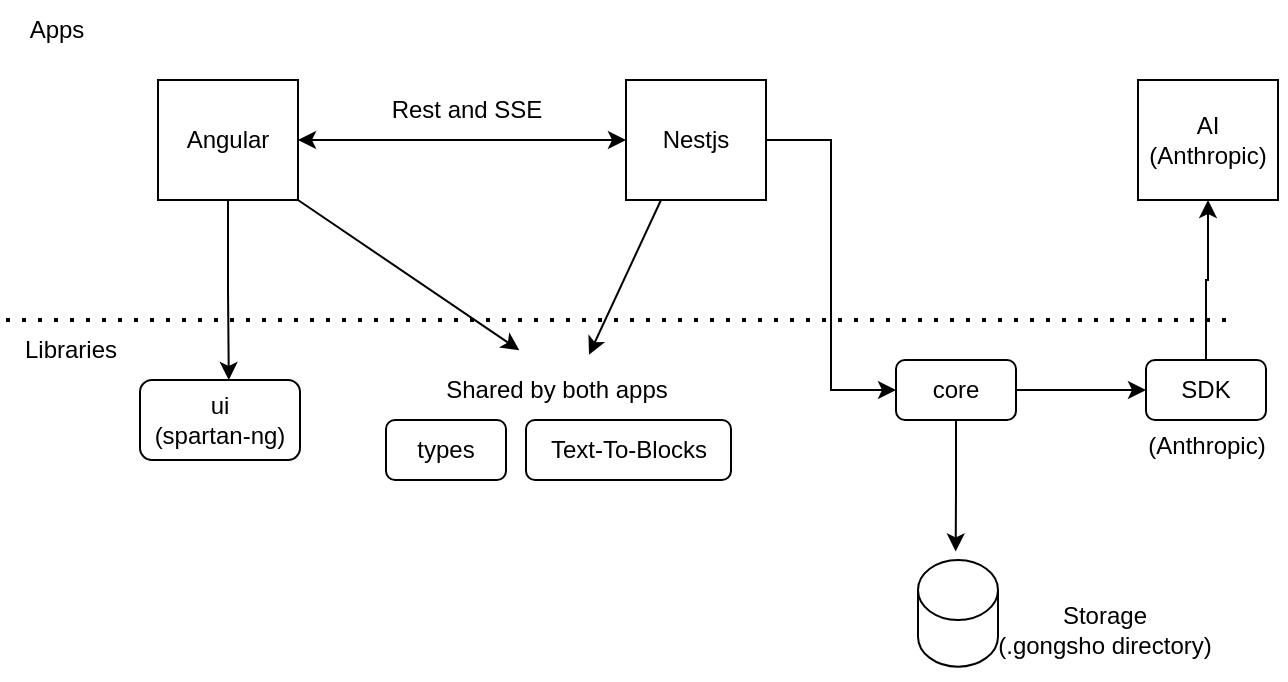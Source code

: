 <mxfile version="26.0.16">
  <diagram name="Page-1" id="gstGWk0Cc7kLj-4uaBpW">
    <mxGraphModel dx="1649" dy="502" grid="1" gridSize="10" guides="1" tooltips="1" connect="1" arrows="1" fold="1" page="1" pageScale="1" pageWidth="850" pageHeight="1100" math="0" shadow="0">
      <root>
        <mxCell id="0" />
        <mxCell id="1" parent="0" />
        <mxCell id="yB2L2-EjOWqu-fRkwn4k-21" style="edgeStyle=orthogonalEdgeStyle;rounded=0;orthogonalLoop=1;jettySize=auto;html=1;entryX=0;entryY=0.5;entryDx=0;entryDy=0;" edge="1" parent="1" source="yB2L2-EjOWqu-fRkwn4k-1" target="yB2L2-EjOWqu-fRkwn4k-20">
          <mxGeometry relative="1" as="geometry" />
        </mxCell>
        <mxCell id="yB2L2-EjOWqu-fRkwn4k-1" value="Nestjs" style="rounded=0;whiteSpace=wrap;html=1;" vertex="1" parent="1">
          <mxGeometry x="290" y="140" width="70" height="60" as="geometry" />
        </mxCell>
        <mxCell id="yB2L2-EjOWqu-fRkwn4k-9" style="edgeStyle=orthogonalEdgeStyle;rounded=0;orthogonalLoop=1;jettySize=auto;html=1;entryX=0;entryY=0.5;entryDx=0;entryDy=0;startArrow=classic;startFill=1;" edge="1" parent="1" source="yB2L2-EjOWqu-fRkwn4k-2" target="yB2L2-EjOWqu-fRkwn4k-1">
          <mxGeometry relative="1" as="geometry" />
        </mxCell>
        <mxCell id="yB2L2-EjOWqu-fRkwn4k-2" value="Angular" style="rounded=0;whiteSpace=wrap;html=1;" vertex="1" parent="1">
          <mxGeometry x="56" y="140" width="70" height="60" as="geometry" />
        </mxCell>
        <mxCell id="yB2L2-EjOWqu-fRkwn4k-3" value="AI&lt;br&gt;(Anthropic)" style="rounded=0;whiteSpace=wrap;html=1;" vertex="1" parent="1">
          <mxGeometry x="546" y="140" width="70" height="60" as="geometry" />
        </mxCell>
        <mxCell id="yB2L2-EjOWqu-fRkwn4k-8" value="Storage&lt;br&gt;(.gongsho&amp;nbsp;&lt;span style=&quot;background-color: transparent; color: light-dark(rgb(0, 0, 0), rgb(255, 255, 255));&quot;&gt;directory)&lt;/span&gt;" style="text;html=1;align=center;verticalAlign=middle;whiteSpace=wrap;rounded=0;" vertex="1" parent="1">
          <mxGeometry x="470" y="390" width="118.75" height="50" as="geometry" />
        </mxCell>
        <mxCell id="yB2L2-EjOWqu-fRkwn4k-11" value="" style="endArrow=none;dashed=1;html=1;dashPattern=1 3;strokeWidth=2;rounded=0;" edge="1" parent="1">
          <mxGeometry width="50" height="50" relative="1" as="geometry">
            <mxPoint x="-20" y="260" as="sourcePoint" />
            <mxPoint x="590" y="260" as="targetPoint" />
          </mxGeometry>
        </mxCell>
        <mxCell id="yB2L2-EjOWqu-fRkwn4k-12" value="Libraries" style="text;html=1;align=center;verticalAlign=middle;resizable=0;points=[];autosize=1;strokeColor=none;fillColor=none;" vertex="1" parent="1">
          <mxGeometry x="-23" y="260" width="70" height="30" as="geometry" />
        </mxCell>
        <mxCell id="yB2L2-EjOWqu-fRkwn4k-14" value="Shared by both apps" style="text;html=1;align=center;verticalAlign=middle;resizable=0;points=[];autosize=1;strokeColor=none;fillColor=none;" vertex="1" parent="1">
          <mxGeometry x="190" y="280" width="130" height="30" as="geometry" />
        </mxCell>
        <mxCell id="yB2L2-EjOWqu-fRkwn4k-18" value="types" style="rounded=1;whiteSpace=wrap;html=1;" vertex="1" parent="1">
          <mxGeometry x="170" y="310" width="60" height="30" as="geometry" />
        </mxCell>
        <mxCell id="yB2L2-EjOWqu-fRkwn4k-19" value="Text-To-Blocks" style="rounded=1;whiteSpace=wrap;html=1;" vertex="1" parent="1">
          <mxGeometry x="240" y="310" width="102.5" height="30" as="geometry" />
        </mxCell>
        <mxCell id="yB2L2-EjOWqu-fRkwn4k-22" style="edgeStyle=orthogonalEdgeStyle;rounded=0;orthogonalLoop=1;jettySize=auto;html=1;entryX=0;entryY=0.5;entryDx=0;entryDy=0;" edge="1" parent="1" source="yB2L2-EjOWqu-fRkwn4k-20" target="yB2L2-EjOWqu-fRkwn4k-24">
          <mxGeometry relative="1" as="geometry">
            <mxPoint x="530" y="290" as="targetPoint" />
          </mxGeometry>
        </mxCell>
        <mxCell id="yB2L2-EjOWqu-fRkwn4k-20" value="core" style="rounded=1;whiteSpace=wrap;html=1;" vertex="1" parent="1">
          <mxGeometry x="425" y="280" width="60" height="30" as="geometry" />
        </mxCell>
        <mxCell id="yB2L2-EjOWqu-fRkwn4k-23" style="edgeStyle=orthogonalEdgeStyle;rounded=0;orthogonalLoop=1;jettySize=auto;html=1;entryX=0.471;entryY=-0.08;entryDx=0;entryDy=0;entryPerimeter=0;" edge="1" parent="1" source="yB2L2-EjOWqu-fRkwn4k-20" target="yB2L2-EjOWqu-fRkwn4k-27">
          <mxGeometry relative="1" as="geometry">
            <mxPoint x="455" y="377.5" as="targetPoint" />
          </mxGeometry>
        </mxCell>
        <mxCell id="yB2L2-EjOWqu-fRkwn4k-25" style="edgeStyle=orthogonalEdgeStyle;rounded=0;orthogonalLoop=1;jettySize=auto;html=1;entryX=0.5;entryY=1;entryDx=0;entryDy=0;" edge="1" parent="1" source="yB2L2-EjOWqu-fRkwn4k-24" target="yB2L2-EjOWqu-fRkwn4k-3">
          <mxGeometry relative="1" as="geometry" />
        </mxCell>
        <mxCell id="yB2L2-EjOWqu-fRkwn4k-24" value="SDK" style="rounded=1;whiteSpace=wrap;html=1;" vertex="1" parent="1">
          <mxGeometry x="550" y="280" width="60" height="30" as="geometry" />
        </mxCell>
        <mxCell id="yB2L2-EjOWqu-fRkwn4k-27" value="" style="shape=cylinder3;whiteSpace=wrap;html=1;boundedLbl=1;backgroundOutline=1;size=15;" vertex="1" parent="1">
          <mxGeometry x="436" y="380" width="40" height="53.33" as="geometry" />
        </mxCell>
        <mxCell id="yB2L2-EjOWqu-fRkwn4k-28" value="Apps" style="text;html=1;align=center;verticalAlign=middle;resizable=0;points=[];autosize=1;strokeColor=none;fillColor=none;" vertex="1" parent="1">
          <mxGeometry x="-20" y="100" width="50" height="30" as="geometry" />
        </mxCell>
        <mxCell id="yB2L2-EjOWqu-fRkwn4k-29" value="(Anthropic)" style="text;html=1;align=center;verticalAlign=middle;resizable=0;points=[];autosize=1;strokeColor=none;fillColor=none;" vertex="1" parent="1">
          <mxGeometry x="540" y="308" width="80" height="30" as="geometry" />
        </mxCell>
        <mxCell id="yB2L2-EjOWqu-fRkwn4k-30" value="ui&lt;br&gt;(spartan-ng)" style="rounded=1;whiteSpace=wrap;html=1;" vertex="1" parent="1">
          <mxGeometry x="47" y="290" width="80" height="40" as="geometry" />
        </mxCell>
        <mxCell id="yB2L2-EjOWqu-fRkwn4k-35" style="edgeStyle=orthogonalEdgeStyle;rounded=0;orthogonalLoop=1;jettySize=auto;html=1;entryX=0.555;entryY=0;entryDx=0;entryDy=0;entryPerimeter=0;" edge="1" parent="1" source="yB2L2-EjOWqu-fRkwn4k-2" target="yB2L2-EjOWqu-fRkwn4k-30">
          <mxGeometry relative="1" as="geometry" />
        </mxCell>
        <mxCell id="yB2L2-EjOWqu-fRkwn4k-36" value="Rest and SSE" style="text;html=1;align=center;verticalAlign=middle;resizable=0;points=[];autosize=1;strokeColor=none;fillColor=none;" vertex="1" parent="1">
          <mxGeometry x="160" y="140" width="100" height="30" as="geometry" />
        </mxCell>
        <mxCell id="yB2L2-EjOWqu-fRkwn4k-37" value="" style="endArrow=none;html=1;rounded=0;entryX=0.25;entryY=1;entryDx=0;entryDy=0;startFill=1;startArrow=classic;exitX=0.627;exitY=-0.086;exitDx=0;exitDy=0;exitPerimeter=0;" edge="1" parent="1" source="yB2L2-EjOWqu-fRkwn4k-14" target="yB2L2-EjOWqu-fRkwn4k-1">
          <mxGeometry width="50" height="50" relative="1" as="geometry">
            <mxPoint x="250" y="270" as="sourcePoint" />
            <mxPoint x="370" y="160" as="targetPoint" />
          </mxGeometry>
        </mxCell>
        <mxCell id="yB2L2-EjOWqu-fRkwn4k-38" value="" style="endArrow=none;html=1;rounded=0;exitX=0.359;exitY=-0.162;exitDx=0;exitDy=0;exitPerimeter=0;entryX=1;entryY=1;entryDx=0;entryDy=0;startFill=1;startArrow=classic;" edge="1" parent="1" source="yB2L2-EjOWqu-fRkwn4k-14" target="yB2L2-EjOWqu-fRkwn4k-2">
          <mxGeometry width="50" height="50" relative="1" as="geometry">
            <mxPoint x="320" y="210" as="sourcePoint" />
            <mxPoint x="370" y="160" as="targetPoint" />
          </mxGeometry>
        </mxCell>
      </root>
    </mxGraphModel>
  </diagram>
</mxfile>
